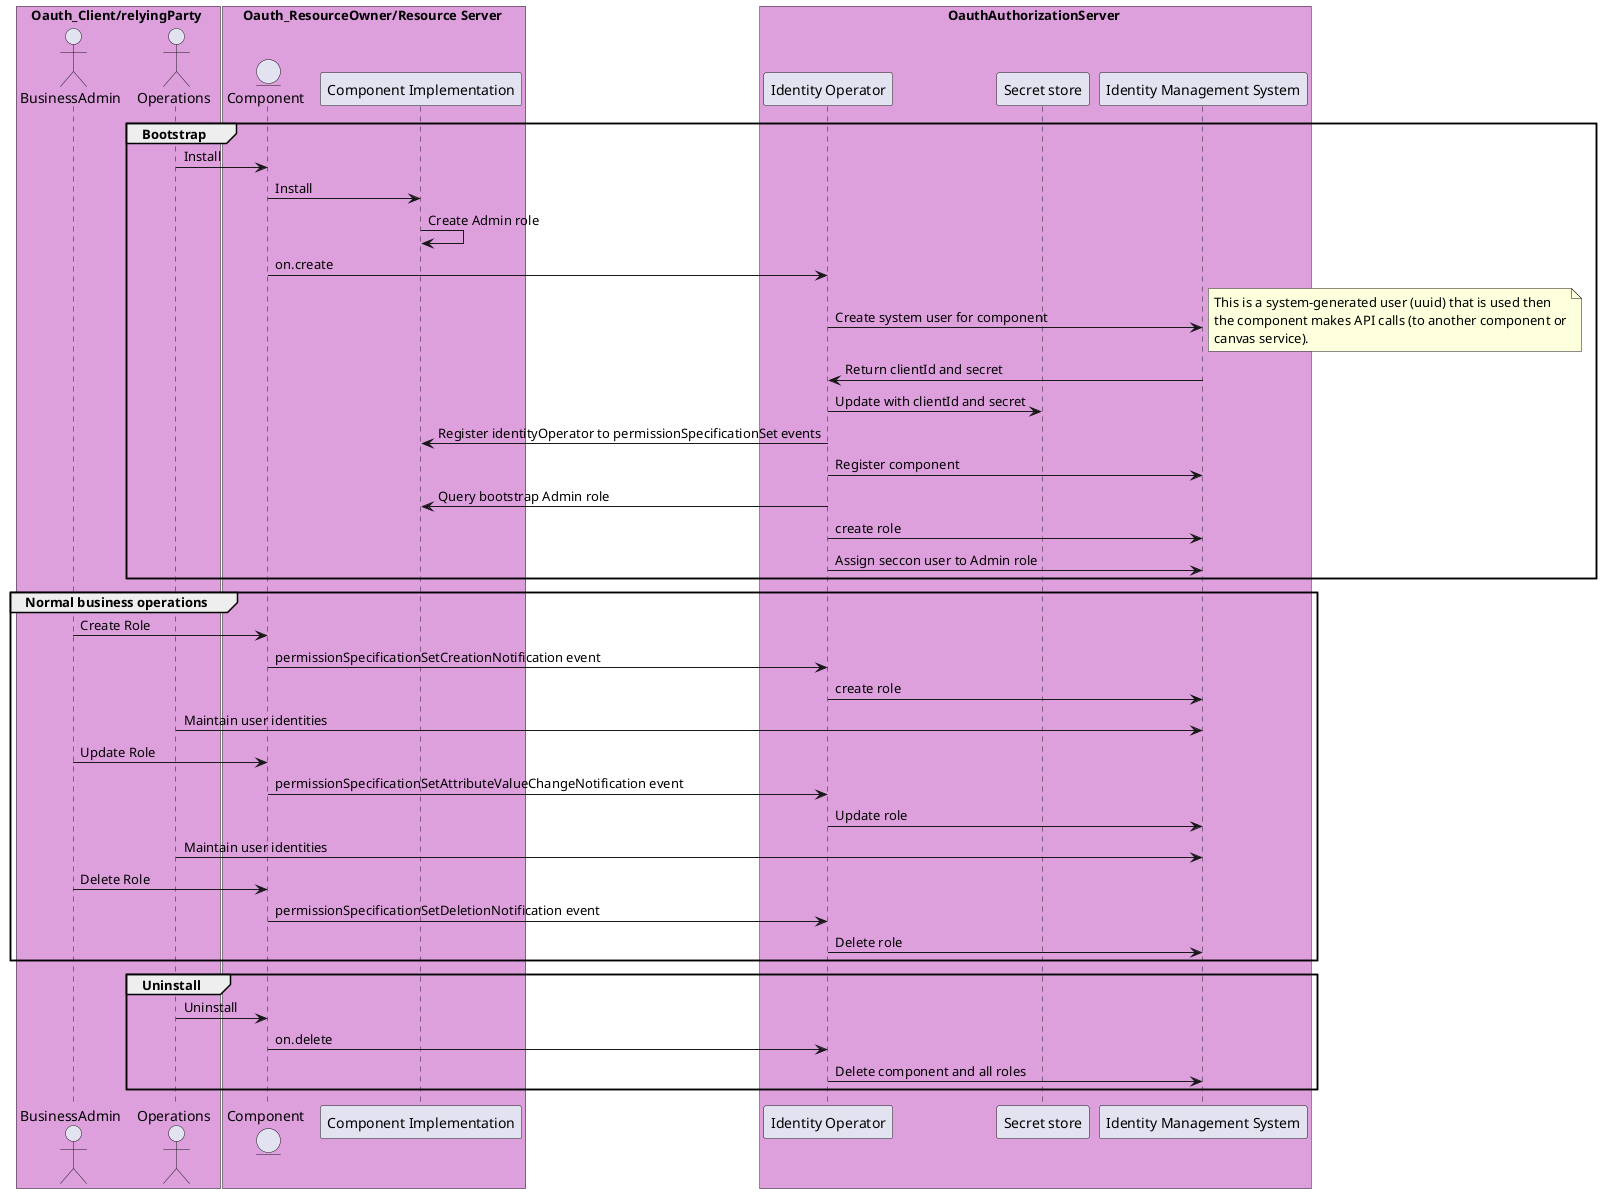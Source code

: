@startuml

Box Oauth_Client/relyingParty #Plum
actor BusinessAdmin
actor Operations
endbox
box  Oauth_ResourceOwner/Resource Server #Plum
entity Component
participant "Component Implementation" as ComponentImplementation
endbox

box OauthAuthorizationServer #Plum
participant "Identity Operator" as identityOperator
participant "Secret store" as SecretStore
participant "Identity Management System" as IDM
endbox

group Bootstrap
Component <- Operations : Install
Component -> ComponentImplementation : Install
ComponentImplementation -> ComponentImplementation: Create Admin role

Component -> identityOperator: on.create 
identityOperator -> IDM: Create system user for component
note right
    This is a system-generated user (uuid) that is used then
    the component makes API calls (to another component or
    canvas service).
end note
identityOperator <- IDM: Return clientId and secret
identityOperator -> SecretStore: Update with clientId and secret

identityOperator -> ComponentImplementation: Register identityOperator to permissionSpecificationSet events
identityOperator -> IDM: Register component

identityOperator -> ComponentImplementation : Query bootstrap Admin role
identityOperator -> IDM: create role
identityOperator -> IDM: Assign seccon user to Admin role

end 
group Normal business operations

BusinessAdmin -> Component: Create Role
Component-> identityOperator: permissionSpecificationSetCreationNotification event
identityOperator -> IDM: create role
Operations->IDM  : Maintain user identities
BusinessAdmin -> Component: Update Role
Component-> identityOperator: permissionSpecificationSetAttributeValueChangeNotification event
identityOperator -> IDM: Update role
Operations->IDM  : Maintain user identities
BusinessAdmin -> Component: Delete Role
Component-> identityOperator: permissionSpecificationSetDeletionNotification event
identityOperator -> IDM: Delete role

end
group Uninstall
Operations -> Component  : Uninstall
Component -> identityOperator: on.delete 
identityOperator -> IDM: Delete component and all roles
end

@enduml
